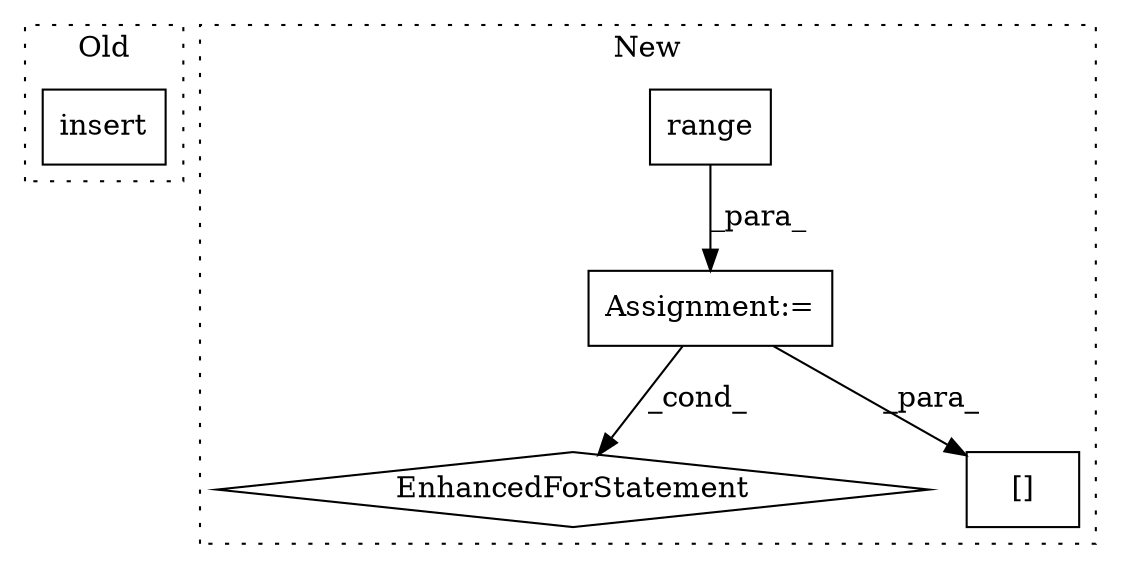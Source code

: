 digraph G {
subgraph cluster0 {
1 [label="insert" a="32" s="791,810" l="7,1" shape="box"];
label = "Old";
style="dotted";
}
subgraph cluster1 {
2 [label="range" a="32" s="1880,1898" l="6,1" shape="box"];
3 [label="Assignment:=" a="7" s="1862" l="1" shape="box"];
4 [label="EnhancedForStatement" a="70" s="2186,2271" l="57,2" shape="diamond"];
5 [label="[]" a="2" s="2079,2088" l="8,1" shape="box"];
label = "New";
style="dotted";
}
2 -> 3 [label="_para_"];
3 -> 4 [label="_cond_"];
3 -> 5 [label="_para_"];
}